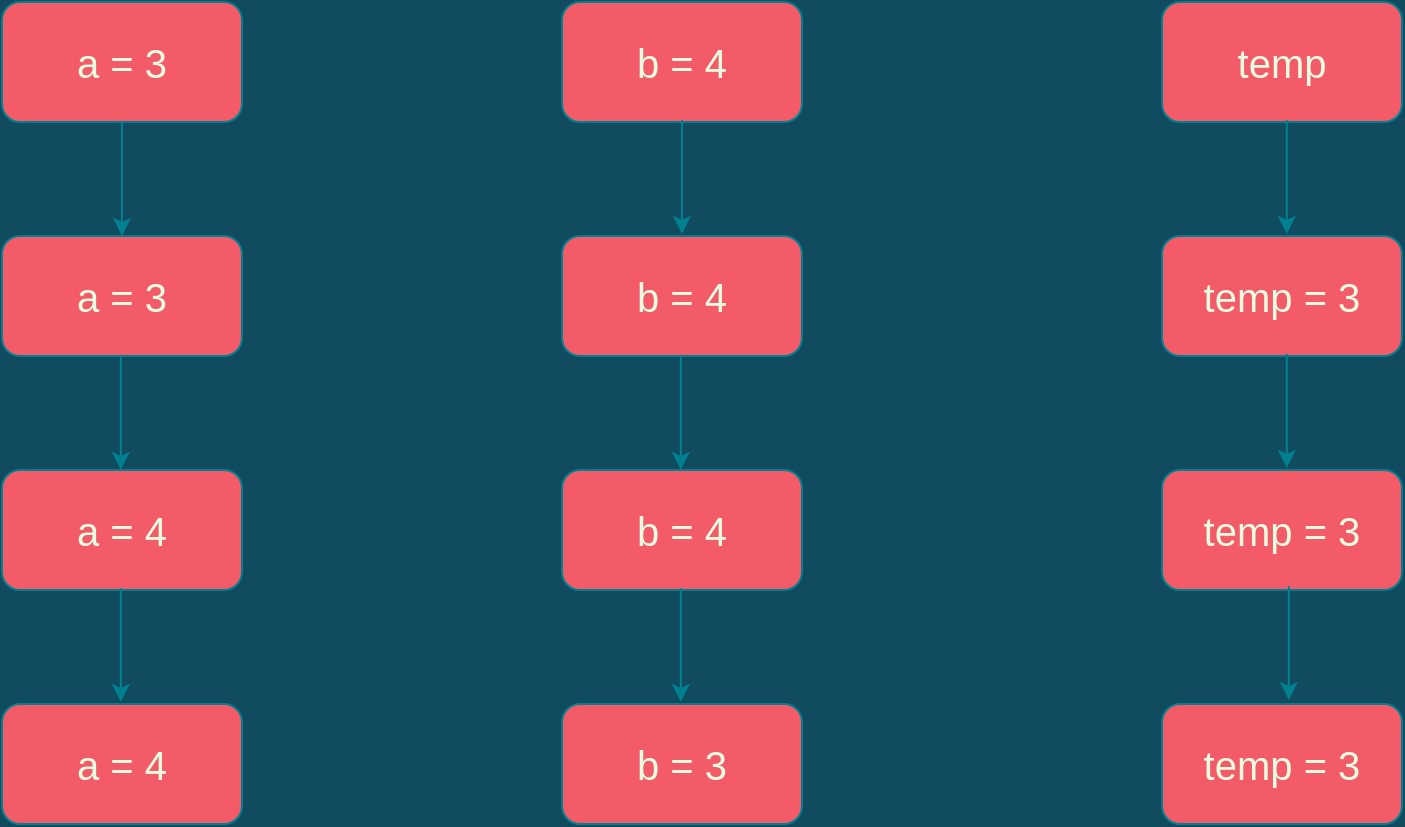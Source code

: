 <mxfile version="20.3.7" type="device"><diagram id="pgCmO-7zfS3ch0q9nkq_" name="Page-1"><mxGraphModel dx="920" dy="562" grid="1" gridSize="9" guides="1" tooltips="1" connect="1" arrows="1" fold="1" page="1" pageScale="1" pageWidth="827" pageHeight="1169" background="#114B5F" math="0" shadow="0"><root><mxCell id="0"/><mxCell id="1" parent="0"/><mxCell id="bNbqoJEBQDeEdZJBHqGd-1" value="&lt;font style=&quot;font-size: 20px;&quot;&gt;a = 3&lt;/font&gt;" style="rounded=1;whiteSpace=wrap;html=1;fillColor=#F45B69;strokeColor=#028090;fontColor=#E4FDE1;" vertex="1" parent="1"><mxGeometry x="63" y="63" width="120" height="60" as="geometry"/></mxCell><mxCell id="bNbqoJEBQDeEdZJBHqGd-2" value="&lt;font style=&quot;font-size: 20px;&quot;&gt;temp&lt;/font&gt;" style="rounded=1;whiteSpace=wrap;html=1;fillColor=#F45B69;strokeColor=#028090;fontColor=#E4FDE1;" vertex="1" parent="1"><mxGeometry x="643" y="63" width="120" height="60" as="geometry"/></mxCell><mxCell id="bNbqoJEBQDeEdZJBHqGd-3" value="&lt;font style=&quot;font-size: 20px;&quot;&gt;b = 4&lt;/font&gt;" style="rounded=1;whiteSpace=wrap;html=1;fillColor=#F45B69;strokeColor=#028090;fontColor=#E4FDE1;" vertex="1" parent="1"><mxGeometry x="343" y="63" width="120" height="60" as="geometry"/></mxCell><mxCell id="bNbqoJEBQDeEdZJBHqGd-4" value="&lt;font style=&quot;font-size: 20px;&quot;&gt;a = 3&lt;/font&gt;" style="rounded=1;whiteSpace=wrap;html=1;fillColor=#F45B69;strokeColor=#028090;fontColor=#E4FDE1;" vertex="1" parent="1"><mxGeometry x="63" y="180" width="120" height="60" as="geometry"/></mxCell><mxCell id="bNbqoJEBQDeEdZJBHqGd-5" value="&lt;font style=&quot;font-size: 20px;&quot;&gt;temp = 3&lt;/font&gt;" style="rounded=1;whiteSpace=wrap;html=1;fillColor=#F45B69;strokeColor=#028090;fontColor=#E4FDE1;" vertex="1" parent="1"><mxGeometry x="643" y="180" width="120" height="60" as="geometry"/></mxCell><mxCell id="bNbqoJEBQDeEdZJBHqGd-6" value="&lt;font style=&quot;font-size: 20px;&quot;&gt;b = 4&lt;/font&gt;" style="rounded=1;whiteSpace=wrap;html=1;fillColor=#F45B69;strokeColor=#028090;fontColor=#E4FDE1;" vertex="1" parent="1"><mxGeometry x="343" y="180" width="120" height="60" as="geometry"/></mxCell><mxCell id="bNbqoJEBQDeEdZJBHqGd-7" value="&lt;font style=&quot;font-size: 20px;&quot;&gt;a = 4&lt;br&gt;&lt;/font&gt;" style="rounded=1;whiteSpace=wrap;html=1;fillColor=#F45B69;strokeColor=#028090;fontColor=#E4FDE1;" vertex="1" parent="1"><mxGeometry x="63" y="297" width="120" height="60" as="geometry"/></mxCell><mxCell id="bNbqoJEBQDeEdZJBHqGd-8" value="&lt;font style=&quot;font-size: 20px;&quot;&gt;temp = 3&lt;/font&gt;" style="rounded=1;whiteSpace=wrap;html=1;fillColor=#F45B69;strokeColor=#028090;fontColor=#E4FDE1;" vertex="1" parent="1"><mxGeometry x="643" y="297" width="120" height="60" as="geometry"/></mxCell><mxCell id="bNbqoJEBQDeEdZJBHqGd-9" value="&lt;font style=&quot;font-size: 20px;&quot;&gt;b = 4&lt;/font&gt;" style="rounded=1;whiteSpace=wrap;html=1;fillColor=#F45B69;strokeColor=#028090;fontColor=#E4FDE1;" vertex="1" parent="1"><mxGeometry x="343" y="297" width="120" height="60" as="geometry"/></mxCell><mxCell id="bNbqoJEBQDeEdZJBHqGd-11" value="&lt;font style=&quot;font-size: 20px;&quot;&gt;a = 4&lt;br&gt;&lt;/font&gt;" style="rounded=1;whiteSpace=wrap;html=1;fillColor=#F45B69;strokeColor=#028090;fontColor=#E4FDE1;" vertex="1" parent="1"><mxGeometry x="63" y="414" width="120" height="60" as="geometry"/></mxCell><mxCell id="bNbqoJEBQDeEdZJBHqGd-12" value="&lt;font style=&quot;font-size: 20px;&quot;&gt;temp = 3&lt;/font&gt;" style="rounded=1;whiteSpace=wrap;html=1;fillColor=#F45B69;strokeColor=#028090;fontColor=#E4FDE1;" vertex="1" parent="1"><mxGeometry x="643" y="414" width="120" height="60" as="geometry"/></mxCell><mxCell id="bNbqoJEBQDeEdZJBHqGd-13" value="&lt;font style=&quot;font-size: 20px;&quot;&gt;b = 3&lt;/font&gt;" style="rounded=1;whiteSpace=wrap;html=1;fillColor=#F45B69;strokeColor=#028090;fontColor=#E4FDE1;" vertex="1" parent="1"><mxGeometry x="343" y="414" width="120" height="60" as="geometry"/></mxCell><mxCell id="bNbqoJEBQDeEdZJBHqGd-14" value="" style="endArrow=classic;html=1;rounded=0;fontSize=20;exitX=0.5;exitY=1;exitDx=0;exitDy=0;entryX=0.5;entryY=0;entryDx=0;entryDy=0;labelBackgroundColor=#114B5F;strokeColor=#028090;fontColor=#E4FDE1;" edge="1" parent="1" source="bNbqoJEBQDeEdZJBHqGd-1" target="bNbqoJEBQDeEdZJBHqGd-4"><mxGeometry width="50" height="50" relative="1" as="geometry"><mxPoint x="126" y="135" as="sourcePoint"/><mxPoint x="419" y="189" as="targetPoint"/></mxGeometry></mxCell><mxCell id="bNbqoJEBQDeEdZJBHqGd-15" value="" style="endArrow=classic;html=1;rounded=0;fontSize=20;exitX=0.5;exitY=1;exitDx=0;exitDy=0;entryX=0.5;entryY=0;entryDx=0;entryDy=0;labelBackgroundColor=#114B5F;strokeColor=#028090;fontColor=#E4FDE1;" edge="1" parent="1"><mxGeometry width="50" height="50" relative="1" as="geometry"><mxPoint x="403" y="122" as="sourcePoint"/><mxPoint x="403" y="179.0" as="targetPoint"/></mxGeometry></mxCell><mxCell id="bNbqoJEBQDeEdZJBHqGd-16" value="" style="endArrow=classic;html=1;rounded=0;fontSize=20;exitX=0.5;exitY=1;exitDx=0;exitDy=0;entryX=0.5;entryY=0;entryDx=0;entryDy=0;labelBackgroundColor=#114B5F;strokeColor=#028090;fontColor=#E4FDE1;" edge="1" parent="1"><mxGeometry width="50" height="50" relative="1" as="geometry"><mxPoint x="705.41" y="122" as="sourcePoint"/><mxPoint x="705.41" y="179.0" as="targetPoint"/><Array as="points"/></mxGeometry></mxCell><mxCell id="bNbqoJEBQDeEdZJBHqGd-17" value="" style="endArrow=classic;html=1;rounded=0;fontSize=20;exitX=0.5;exitY=1;exitDx=0;exitDy=0;entryX=0.5;entryY=0;entryDx=0;entryDy=0;labelBackgroundColor=#114B5F;strokeColor=#028090;fontColor=#E4FDE1;" edge="1" parent="1"><mxGeometry width="50" height="50" relative="1" as="geometry"><mxPoint x="706.41" y="355" as="sourcePoint"/><mxPoint x="706.41" y="412.0" as="targetPoint"/><Array as="points"/></mxGeometry></mxCell><mxCell id="bNbqoJEBQDeEdZJBHqGd-18" value="" style="endArrow=classic;html=1;rounded=0;fontSize=20;exitX=0.5;exitY=1;exitDx=0;exitDy=0;entryX=0.5;entryY=0;entryDx=0;entryDy=0;labelBackgroundColor=#114B5F;strokeColor=#028090;fontColor=#E4FDE1;" edge="1" parent="1"><mxGeometry width="50" height="50" relative="1" as="geometry"><mxPoint x="402.41" y="240" as="sourcePoint"/><mxPoint x="402.41" y="297.0" as="targetPoint"/></mxGeometry></mxCell><mxCell id="bNbqoJEBQDeEdZJBHqGd-19" value="" style="endArrow=classic;html=1;rounded=0;fontSize=20;exitX=0.5;exitY=1;exitDx=0;exitDy=0;entryX=0.5;entryY=0;entryDx=0;entryDy=0;labelBackgroundColor=#114B5F;strokeColor=#028090;fontColor=#E4FDE1;" edge="1" parent="1"><mxGeometry width="50" height="50" relative="1" as="geometry"><mxPoint x="122.41" y="240" as="sourcePoint"/><mxPoint x="122.41" y="297.0" as="targetPoint"/></mxGeometry></mxCell><mxCell id="bNbqoJEBQDeEdZJBHqGd-20" value="" style="endArrow=classic;html=1;rounded=0;fontSize=20;exitX=0.5;exitY=1;exitDx=0;exitDy=0;entryX=0.5;entryY=0;entryDx=0;entryDy=0;labelBackgroundColor=#114B5F;strokeColor=#028090;fontColor=#E4FDE1;" edge="1" parent="1"><mxGeometry width="50" height="50" relative="1" as="geometry"><mxPoint x="122.41" y="356" as="sourcePoint"/><mxPoint x="122.41" y="413.0" as="targetPoint"/></mxGeometry></mxCell><mxCell id="bNbqoJEBQDeEdZJBHqGd-21" value="" style="endArrow=classic;html=1;rounded=0;fontSize=20;exitX=0.5;exitY=1;exitDx=0;exitDy=0;entryX=0.5;entryY=0;entryDx=0;entryDy=0;labelBackgroundColor=#114B5F;strokeColor=#028090;fontColor=#E4FDE1;" edge="1" parent="1"><mxGeometry width="50" height="50" relative="1" as="geometry"><mxPoint x="402.41" y="356" as="sourcePoint"/><mxPoint x="402.41" y="413.0" as="targetPoint"/></mxGeometry></mxCell><mxCell id="bNbqoJEBQDeEdZJBHqGd-22" value="" style="endArrow=classic;html=1;rounded=0;fontSize=20;exitX=0.5;exitY=1;exitDx=0;exitDy=0;entryX=0.5;entryY=0;entryDx=0;entryDy=0;labelBackgroundColor=#114B5F;strokeColor=#028090;fontColor=#E4FDE1;" edge="1" parent="1"><mxGeometry width="50" height="50" relative="1" as="geometry"><mxPoint x="705.41" y="239" as="sourcePoint"/><mxPoint x="705.41" y="296.0" as="targetPoint"/><Array as="points"/></mxGeometry></mxCell></root></mxGraphModel></diagram></mxfile>